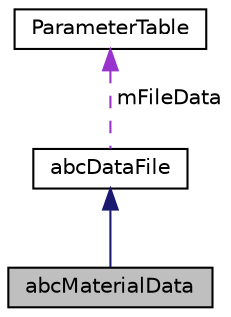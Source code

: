 digraph "abcMaterialData"
{
 // LATEX_PDF_SIZE
  edge [fontname="Helvetica",fontsize="10",labelfontname="Helvetica",labelfontsize="10"];
  node [fontname="Helvetica",fontsize="10",shape=record];
  Node1 [label="abcMaterialData",height=0.2,width=0.4,color="black", fillcolor="grey75", style="filled", fontcolor="black",tooltip="Abstract base class for material data extraction from a json file."];
  Node2 -> Node1 [dir="back",color="midnightblue",fontsize="10",style="solid",fontname="Helvetica"];
  Node2 [label="abcDataFile",height=0.2,width=0.4,color="black", fillcolor="white", style="filled",URL="$classabc_data_file.html",tooltip="This is an abstract base class that provides an interface for handling data files in the simulation."];
  Node3 -> Node2 [dir="back",color="darkorchid3",fontsize="10",style="dashed",label=" mFileData" ,fontname="Helvetica"];
  Node3 [label="ParameterTable",height=0.2,width=0.4,color="black", fillcolor="white", style="filled",URL="$class_parameter_table.html",tooltip=" "];
}
